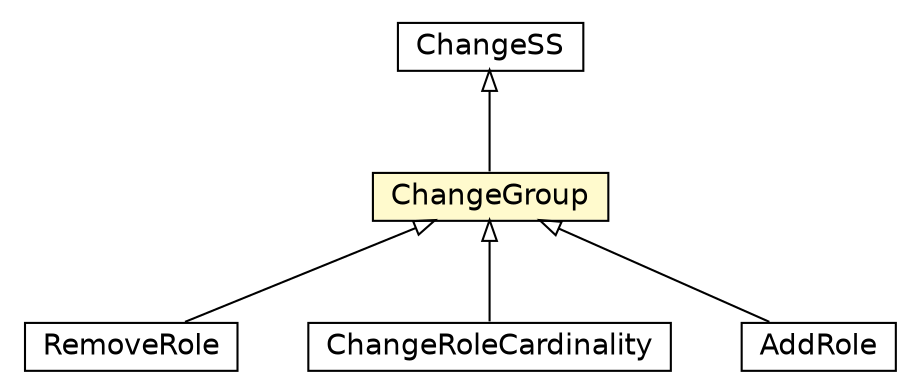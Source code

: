 #!/usr/local/bin/dot
#
# Class diagram 
# Generated by UMLGraph version R5_6_6-1-g9240c4 (http://www.umlgraph.org/)
#

digraph G {
	edge [fontname="Helvetica",fontsize=10,labelfontname="Helvetica",labelfontsize=10];
	node [fontname="Helvetica",fontsize=10,shape=plaintext];
	nodesep=0.25;
	ranksep=0.5;
	// moise.reorg.commands.RemoveRole
	c3000 [label=<<table title="moise.reorg.commands.RemoveRole" border="0" cellborder="1" cellspacing="0" cellpadding="2" port="p" href="./RemoveRole.html">
		<tr><td><table border="0" cellspacing="0" cellpadding="1">
<tr><td align="center" balign="center"> RemoveRole </td></tr>
		</table></td></tr>
		</table>>, URL="./RemoveRole.html", fontname="Helvetica", fontcolor="black", fontsize=14.0];
	// moise.reorg.commands.ChangeSS
	c3002 [label=<<table title="moise.reorg.commands.ChangeSS" border="0" cellborder="1" cellspacing="0" cellpadding="2" port="p" href="./ChangeSS.html">
		<tr><td><table border="0" cellspacing="0" cellpadding="1">
<tr><td align="center" balign="center"> ChangeSS </td></tr>
		</table></td></tr>
		</table>>, URL="./ChangeSS.html", fontname="Helvetica", fontcolor="black", fontsize=14.0];
	// moise.reorg.commands.ChangeRoleCardinality
	c3005 [label=<<table title="moise.reorg.commands.ChangeRoleCardinality" border="0" cellborder="1" cellspacing="0" cellpadding="2" port="p" href="./ChangeRoleCardinality.html">
		<tr><td><table border="0" cellspacing="0" cellpadding="1">
<tr><td align="center" balign="center"> ChangeRoleCardinality </td></tr>
		</table></td></tr>
		</table>>, URL="./ChangeRoleCardinality.html", fontname="Helvetica", fontcolor="black", fontsize=14.0];
	// moise.reorg.commands.ChangeGroup
	c3007 [label=<<table title="moise.reorg.commands.ChangeGroup" border="0" cellborder="1" cellspacing="0" cellpadding="2" port="p" bgcolor="lemonChiffon" href="./ChangeGroup.html">
		<tr><td><table border="0" cellspacing="0" cellpadding="1">
<tr><td align="center" balign="center"> ChangeGroup </td></tr>
		</table></td></tr>
		</table>>, URL="./ChangeGroup.html", fontname="Helvetica", fontcolor="black", fontsize=14.0];
	// moise.reorg.commands.AddRole
	c3010 [label=<<table title="moise.reorg.commands.AddRole" border="0" cellborder="1" cellspacing="0" cellpadding="2" port="p" href="./AddRole.html">
		<tr><td><table border="0" cellspacing="0" cellpadding="1">
<tr><td align="center" balign="center"> AddRole </td></tr>
		</table></td></tr>
		</table>>, URL="./AddRole.html", fontname="Helvetica", fontcolor="black", fontsize=14.0];
	//moise.reorg.commands.RemoveRole extends moise.reorg.commands.ChangeGroup
	c3007:p -> c3000:p [dir=back,arrowtail=empty];
	//moise.reorg.commands.ChangeRoleCardinality extends moise.reorg.commands.ChangeGroup
	c3007:p -> c3005:p [dir=back,arrowtail=empty];
	//moise.reorg.commands.ChangeGroup extends moise.reorg.commands.ChangeSS
	c3002:p -> c3007:p [dir=back,arrowtail=empty];
	//moise.reorg.commands.AddRole extends moise.reorg.commands.ChangeGroup
	c3007:p -> c3010:p [dir=back,arrowtail=empty];
}

